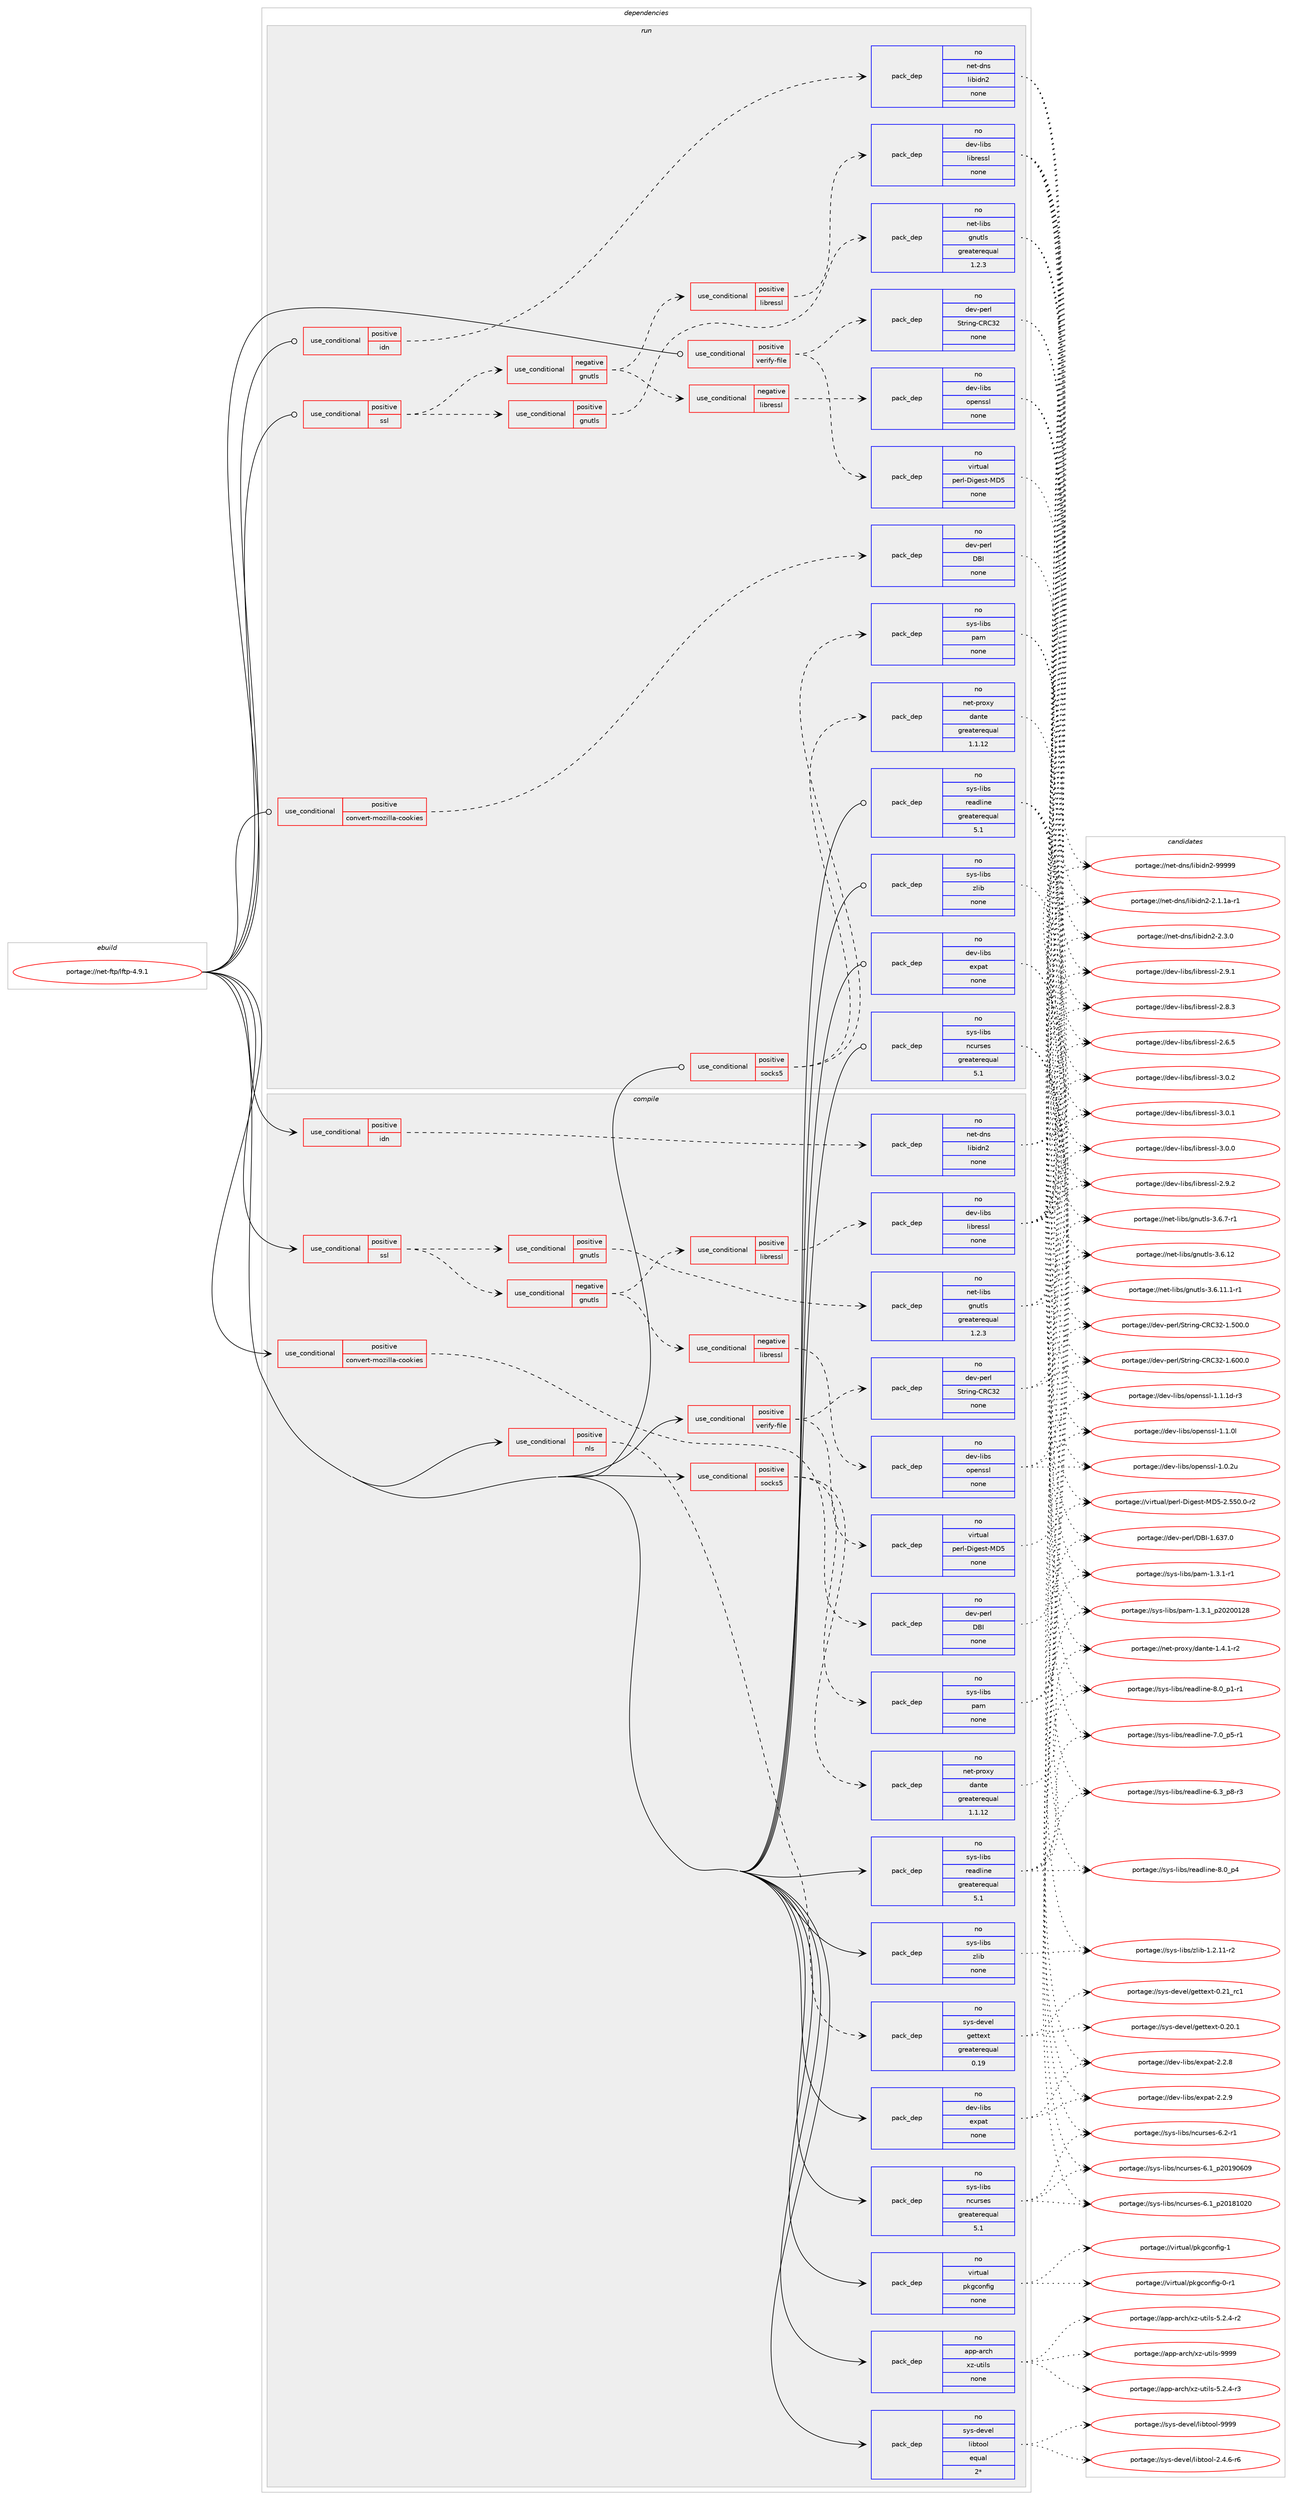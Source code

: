 digraph prolog {

# *************
# Graph options
# *************

newrank=true;
concentrate=true;
compound=true;
graph [rankdir=LR,fontname=Helvetica,fontsize=10,ranksep=1.5];#, ranksep=2.5, nodesep=0.2];
edge  [arrowhead=vee];
node  [fontname=Helvetica,fontsize=10];

# **********
# The ebuild
# **********

subgraph cluster_leftcol {
color=gray;
rank=same;
label=<<i>ebuild</i>>;
id [label="portage://net-ftp/lftp-4.9.1", color=red, width=4, href="../net-ftp/lftp-4.9.1.svg"];
}

# ****************
# The dependencies
# ****************

subgraph cluster_midcol {
color=gray;
label=<<i>dependencies</i>>;
subgraph cluster_compile {
fillcolor="#eeeeee";
style=filled;
label=<<i>compile</i>>;
subgraph cond12446 {
dependency61911 [label=<<TABLE BORDER="0" CELLBORDER="1" CELLSPACING="0" CELLPADDING="4"><TR><TD ROWSPAN="3" CELLPADDING="10">use_conditional</TD></TR><TR><TD>positive</TD></TR><TR><TD>convert-mozilla-cookies</TD></TR></TABLE>>, shape=none, color=red];
subgraph pack48255 {
dependency61912 [label=<<TABLE BORDER="0" CELLBORDER="1" CELLSPACING="0" CELLPADDING="4" WIDTH="220"><TR><TD ROWSPAN="6" CELLPADDING="30">pack_dep</TD></TR><TR><TD WIDTH="110">no</TD></TR><TR><TD>dev-perl</TD></TR><TR><TD>DBI</TD></TR><TR><TD>none</TD></TR><TR><TD></TD></TR></TABLE>>, shape=none, color=blue];
}
dependency61911:e -> dependency61912:w [weight=20,style="dashed",arrowhead="vee"];
}
id:e -> dependency61911:w [weight=20,style="solid",arrowhead="vee"];
subgraph cond12447 {
dependency61913 [label=<<TABLE BORDER="0" CELLBORDER="1" CELLSPACING="0" CELLPADDING="4"><TR><TD ROWSPAN="3" CELLPADDING="10">use_conditional</TD></TR><TR><TD>positive</TD></TR><TR><TD>idn</TD></TR></TABLE>>, shape=none, color=red];
subgraph pack48256 {
dependency61914 [label=<<TABLE BORDER="0" CELLBORDER="1" CELLSPACING="0" CELLPADDING="4" WIDTH="220"><TR><TD ROWSPAN="6" CELLPADDING="30">pack_dep</TD></TR><TR><TD WIDTH="110">no</TD></TR><TR><TD>net-dns</TD></TR><TR><TD>libidn2</TD></TR><TR><TD>none</TD></TR><TR><TD></TD></TR></TABLE>>, shape=none, color=blue];
}
dependency61913:e -> dependency61914:w [weight=20,style="dashed",arrowhead="vee"];
}
id:e -> dependency61913:w [weight=20,style="solid",arrowhead="vee"];
subgraph cond12448 {
dependency61915 [label=<<TABLE BORDER="0" CELLBORDER="1" CELLSPACING="0" CELLPADDING="4"><TR><TD ROWSPAN="3" CELLPADDING="10">use_conditional</TD></TR><TR><TD>positive</TD></TR><TR><TD>nls</TD></TR></TABLE>>, shape=none, color=red];
subgraph pack48257 {
dependency61916 [label=<<TABLE BORDER="0" CELLBORDER="1" CELLSPACING="0" CELLPADDING="4" WIDTH="220"><TR><TD ROWSPAN="6" CELLPADDING="30">pack_dep</TD></TR><TR><TD WIDTH="110">no</TD></TR><TR><TD>sys-devel</TD></TR><TR><TD>gettext</TD></TR><TR><TD>greaterequal</TD></TR><TR><TD>0.19</TD></TR></TABLE>>, shape=none, color=blue];
}
dependency61915:e -> dependency61916:w [weight=20,style="dashed",arrowhead="vee"];
}
id:e -> dependency61915:w [weight=20,style="solid",arrowhead="vee"];
subgraph cond12449 {
dependency61917 [label=<<TABLE BORDER="0" CELLBORDER="1" CELLSPACING="0" CELLPADDING="4"><TR><TD ROWSPAN="3" CELLPADDING="10">use_conditional</TD></TR><TR><TD>positive</TD></TR><TR><TD>socks5</TD></TR></TABLE>>, shape=none, color=red];
subgraph pack48258 {
dependency61918 [label=<<TABLE BORDER="0" CELLBORDER="1" CELLSPACING="0" CELLPADDING="4" WIDTH="220"><TR><TD ROWSPAN="6" CELLPADDING="30">pack_dep</TD></TR><TR><TD WIDTH="110">no</TD></TR><TR><TD>net-proxy</TD></TR><TR><TD>dante</TD></TR><TR><TD>greaterequal</TD></TR><TR><TD>1.1.12</TD></TR></TABLE>>, shape=none, color=blue];
}
dependency61917:e -> dependency61918:w [weight=20,style="dashed",arrowhead="vee"];
subgraph pack48259 {
dependency61919 [label=<<TABLE BORDER="0" CELLBORDER="1" CELLSPACING="0" CELLPADDING="4" WIDTH="220"><TR><TD ROWSPAN="6" CELLPADDING="30">pack_dep</TD></TR><TR><TD WIDTH="110">no</TD></TR><TR><TD>sys-libs</TD></TR><TR><TD>pam</TD></TR><TR><TD>none</TD></TR><TR><TD></TD></TR></TABLE>>, shape=none, color=blue];
}
dependency61917:e -> dependency61919:w [weight=20,style="dashed",arrowhead="vee"];
}
id:e -> dependency61917:w [weight=20,style="solid",arrowhead="vee"];
subgraph cond12450 {
dependency61920 [label=<<TABLE BORDER="0" CELLBORDER="1" CELLSPACING="0" CELLPADDING="4"><TR><TD ROWSPAN="3" CELLPADDING="10">use_conditional</TD></TR><TR><TD>positive</TD></TR><TR><TD>ssl</TD></TR></TABLE>>, shape=none, color=red];
subgraph cond12451 {
dependency61921 [label=<<TABLE BORDER="0" CELLBORDER="1" CELLSPACING="0" CELLPADDING="4"><TR><TD ROWSPAN="3" CELLPADDING="10">use_conditional</TD></TR><TR><TD>positive</TD></TR><TR><TD>gnutls</TD></TR></TABLE>>, shape=none, color=red];
subgraph pack48260 {
dependency61922 [label=<<TABLE BORDER="0" CELLBORDER="1" CELLSPACING="0" CELLPADDING="4" WIDTH="220"><TR><TD ROWSPAN="6" CELLPADDING="30">pack_dep</TD></TR><TR><TD WIDTH="110">no</TD></TR><TR><TD>net-libs</TD></TR><TR><TD>gnutls</TD></TR><TR><TD>greaterequal</TD></TR><TR><TD>1.2.3</TD></TR></TABLE>>, shape=none, color=blue];
}
dependency61921:e -> dependency61922:w [weight=20,style="dashed",arrowhead="vee"];
}
dependency61920:e -> dependency61921:w [weight=20,style="dashed",arrowhead="vee"];
subgraph cond12452 {
dependency61923 [label=<<TABLE BORDER="0" CELLBORDER="1" CELLSPACING="0" CELLPADDING="4"><TR><TD ROWSPAN="3" CELLPADDING="10">use_conditional</TD></TR><TR><TD>negative</TD></TR><TR><TD>gnutls</TD></TR></TABLE>>, shape=none, color=red];
subgraph cond12453 {
dependency61924 [label=<<TABLE BORDER="0" CELLBORDER="1" CELLSPACING="0" CELLPADDING="4"><TR><TD ROWSPAN="3" CELLPADDING="10">use_conditional</TD></TR><TR><TD>negative</TD></TR><TR><TD>libressl</TD></TR></TABLE>>, shape=none, color=red];
subgraph pack48261 {
dependency61925 [label=<<TABLE BORDER="0" CELLBORDER="1" CELLSPACING="0" CELLPADDING="4" WIDTH="220"><TR><TD ROWSPAN="6" CELLPADDING="30">pack_dep</TD></TR><TR><TD WIDTH="110">no</TD></TR><TR><TD>dev-libs</TD></TR><TR><TD>openssl</TD></TR><TR><TD>none</TD></TR><TR><TD></TD></TR></TABLE>>, shape=none, color=blue];
}
dependency61924:e -> dependency61925:w [weight=20,style="dashed",arrowhead="vee"];
}
dependency61923:e -> dependency61924:w [weight=20,style="dashed",arrowhead="vee"];
subgraph cond12454 {
dependency61926 [label=<<TABLE BORDER="0" CELLBORDER="1" CELLSPACING="0" CELLPADDING="4"><TR><TD ROWSPAN="3" CELLPADDING="10">use_conditional</TD></TR><TR><TD>positive</TD></TR><TR><TD>libressl</TD></TR></TABLE>>, shape=none, color=red];
subgraph pack48262 {
dependency61927 [label=<<TABLE BORDER="0" CELLBORDER="1" CELLSPACING="0" CELLPADDING="4" WIDTH="220"><TR><TD ROWSPAN="6" CELLPADDING="30">pack_dep</TD></TR><TR><TD WIDTH="110">no</TD></TR><TR><TD>dev-libs</TD></TR><TR><TD>libressl</TD></TR><TR><TD>none</TD></TR><TR><TD></TD></TR></TABLE>>, shape=none, color=blue];
}
dependency61926:e -> dependency61927:w [weight=20,style="dashed",arrowhead="vee"];
}
dependency61923:e -> dependency61926:w [weight=20,style="dashed",arrowhead="vee"];
}
dependency61920:e -> dependency61923:w [weight=20,style="dashed",arrowhead="vee"];
}
id:e -> dependency61920:w [weight=20,style="solid",arrowhead="vee"];
subgraph cond12455 {
dependency61928 [label=<<TABLE BORDER="0" CELLBORDER="1" CELLSPACING="0" CELLPADDING="4"><TR><TD ROWSPAN="3" CELLPADDING="10">use_conditional</TD></TR><TR><TD>positive</TD></TR><TR><TD>verify-file</TD></TR></TABLE>>, shape=none, color=red];
subgraph pack48263 {
dependency61929 [label=<<TABLE BORDER="0" CELLBORDER="1" CELLSPACING="0" CELLPADDING="4" WIDTH="220"><TR><TD ROWSPAN="6" CELLPADDING="30">pack_dep</TD></TR><TR><TD WIDTH="110">no</TD></TR><TR><TD>dev-perl</TD></TR><TR><TD>String-CRC32</TD></TR><TR><TD>none</TD></TR><TR><TD></TD></TR></TABLE>>, shape=none, color=blue];
}
dependency61928:e -> dependency61929:w [weight=20,style="dashed",arrowhead="vee"];
subgraph pack48264 {
dependency61930 [label=<<TABLE BORDER="0" CELLBORDER="1" CELLSPACING="0" CELLPADDING="4" WIDTH="220"><TR><TD ROWSPAN="6" CELLPADDING="30">pack_dep</TD></TR><TR><TD WIDTH="110">no</TD></TR><TR><TD>virtual</TD></TR><TR><TD>perl-Digest-MD5</TD></TR><TR><TD>none</TD></TR><TR><TD></TD></TR></TABLE>>, shape=none, color=blue];
}
dependency61928:e -> dependency61930:w [weight=20,style="dashed",arrowhead="vee"];
}
id:e -> dependency61928:w [weight=20,style="solid",arrowhead="vee"];
subgraph pack48265 {
dependency61931 [label=<<TABLE BORDER="0" CELLBORDER="1" CELLSPACING="0" CELLPADDING="4" WIDTH="220"><TR><TD ROWSPAN="6" CELLPADDING="30">pack_dep</TD></TR><TR><TD WIDTH="110">no</TD></TR><TR><TD>app-arch</TD></TR><TR><TD>xz-utils</TD></TR><TR><TD>none</TD></TR><TR><TD></TD></TR></TABLE>>, shape=none, color=blue];
}
id:e -> dependency61931:w [weight=20,style="solid",arrowhead="vee"];
subgraph pack48266 {
dependency61932 [label=<<TABLE BORDER="0" CELLBORDER="1" CELLSPACING="0" CELLPADDING="4" WIDTH="220"><TR><TD ROWSPAN="6" CELLPADDING="30">pack_dep</TD></TR><TR><TD WIDTH="110">no</TD></TR><TR><TD>dev-libs</TD></TR><TR><TD>expat</TD></TR><TR><TD>none</TD></TR><TR><TD></TD></TR></TABLE>>, shape=none, color=blue];
}
id:e -> dependency61932:w [weight=20,style="solid",arrowhead="vee"];
subgraph pack48267 {
dependency61933 [label=<<TABLE BORDER="0" CELLBORDER="1" CELLSPACING="0" CELLPADDING="4" WIDTH="220"><TR><TD ROWSPAN="6" CELLPADDING="30">pack_dep</TD></TR><TR><TD WIDTH="110">no</TD></TR><TR><TD>sys-devel</TD></TR><TR><TD>libtool</TD></TR><TR><TD>equal</TD></TR><TR><TD>2*</TD></TR></TABLE>>, shape=none, color=blue];
}
id:e -> dependency61933:w [weight=20,style="solid",arrowhead="vee"];
subgraph pack48268 {
dependency61934 [label=<<TABLE BORDER="0" CELLBORDER="1" CELLSPACING="0" CELLPADDING="4" WIDTH="220"><TR><TD ROWSPAN="6" CELLPADDING="30">pack_dep</TD></TR><TR><TD WIDTH="110">no</TD></TR><TR><TD>sys-libs</TD></TR><TR><TD>ncurses</TD></TR><TR><TD>greaterequal</TD></TR><TR><TD>5.1</TD></TR></TABLE>>, shape=none, color=blue];
}
id:e -> dependency61934:w [weight=20,style="solid",arrowhead="vee"];
subgraph pack48269 {
dependency61935 [label=<<TABLE BORDER="0" CELLBORDER="1" CELLSPACING="0" CELLPADDING="4" WIDTH="220"><TR><TD ROWSPAN="6" CELLPADDING="30">pack_dep</TD></TR><TR><TD WIDTH="110">no</TD></TR><TR><TD>sys-libs</TD></TR><TR><TD>readline</TD></TR><TR><TD>greaterequal</TD></TR><TR><TD>5.1</TD></TR></TABLE>>, shape=none, color=blue];
}
id:e -> dependency61935:w [weight=20,style="solid",arrowhead="vee"];
subgraph pack48270 {
dependency61936 [label=<<TABLE BORDER="0" CELLBORDER="1" CELLSPACING="0" CELLPADDING="4" WIDTH="220"><TR><TD ROWSPAN="6" CELLPADDING="30">pack_dep</TD></TR><TR><TD WIDTH="110">no</TD></TR><TR><TD>sys-libs</TD></TR><TR><TD>zlib</TD></TR><TR><TD>none</TD></TR><TR><TD></TD></TR></TABLE>>, shape=none, color=blue];
}
id:e -> dependency61936:w [weight=20,style="solid",arrowhead="vee"];
subgraph pack48271 {
dependency61937 [label=<<TABLE BORDER="0" CELLBORDER="1" CELLSPACING="0" CELLPADDING="4" WIDTH="220"><TR><TD ROWSPAN="6" CELLPADDING="30">pack_dep</TD></TR><TR><TD WIDTH="110">no</TD></TR><TR><TD>virtual</TD></TR><TR><TD>pkgconfig</TD></TR><TR><TD>none</TD></TR><TR><TD></TD></TR></TABLE>>, shape=none, color=blue];
}
id:e -> dependency61937:w [weight=20,style="solid",arrowhead="vee"];
}
subgraph cluster_compileandrun {
fillcolor="#eeeeee";
style=filled;
label=<<i>compile and run</i>>;
}
subgraph cluster_run {
fillcolor="#eeeeee";
style=filled;
label=<<i>run</i>>;
subgraph cond12456 {
dependency61938 [label=<<TABLE BORDER="0" CELLBORDER="1" CELLSPACING="0" CELLPADDING="4"><TR><TD ROWSPAN="3" CELLPADDING="10">use_conditional</TD></TR><TR><TD>positive</TD></TR><TR><TD>convert-mozilla-cookies</TD></TR></TABLE>>, shape=none, color=red];
subgraph pack48272 {
dependency61939 [label=<<TABLE BORDER="0" CELLBORDER="1" CELLSPACING="0" CELLPADDING="4" WIDTH="220"><TR><TD ROWSPAN="6" CELLPADDING="30">pack_dep</TD></TR><TR><TD WIDTH="110">no</TD></TR><TR><TD>dev-perl</TD></TR><TR><TD>DBI</TD></TR><TR><TD>none</TD></TR><TR><TD></TD></TR></TABLE>>, shape=none, color=blue];
}
dependency61938:e -> dependency61939:w [weight=20,style="dashed",arrowhead="vee"];
}
id:e -> dependency61938:w [weight=20,style="solid",arrowhead="odot"];
subgraph cond12457 {
dependency61940 [label=<<TABLE BORDER="0" CELLBORDER="1" CELLSPACING="0" CELLPADDING="4"><TR><TD ROWSPAN="3" CELLPADDING="10">use_conditional</TD></TR><TR><TD>positive</TD></TR><TR><TD>idn</TD></TR></TABLE>>, shape=none, color=red];
subgraph pack48273 {
dependency61941 [label=<<TABLE BORDER="0" CELLBORDER="1" CELLSPACING="0" CELLPADDING="4" WIDTH="220"><TR><TD ROWSPAN="6" CELLPADDING="30">pack_dep</TD></TR><TR><TD WIDTH="110">no</TD></TR><TR><TD>net-dns</TD></TR><TR><TD>libidn2</TD></TR><TR><TD>none</TD></TR><TR><TD></TD></TR></TABLE>>, shape=none, color=blue];
}
dependency61940:e -> dependency61941:w [weight=20,style="dashed",arrowhead="vee"];
}
id:e -> dependency61940:w [weight=20,style="solid",arrowhead="odot"];
subgraph cond12458 {
dependency61942 [label=<<TABLE BORDER="0" CELLBORDER="1" CELLSPACING="0" CELLPADDING="4"><TR><TD ROWSPAN="3" CELLPADDING="10">use_conditional</TD></TR><TR><TD>positive</TD></TR><TR><TD>socks5</TD></TR></TABLE>>, shape=none, color=red];
subgraph pack48274 {
dependency61943 [label=<<TABLE BORDER="0" CELLBORDER="1" CELLSPACING="0" CELLPADDING="4" WIDTH="220"><TR><TD ROWSPAN="6" CELLPADDING="30">pack_dep</TD></TR><TR><TD WIDTH="110">no</TD></TR><TR><TD>net-proxy</TD></TR><TR><TD>dante</TD></TR><TR><TD>greaterequal</TD></TR><TR><TD>1.1.12</TD></TR></TABLE>>, shape=none, color=blue];
}
dependency61942:e -> dependency61943:w [weight=20,style="dashed",arrowhead="vee"];
subgraph pack48275 {
dependency61944 [label=<<TABLE BORDER="0" CELLBORDER="1" CELLSPACING="0" CELLPADDING="4" WIDTH="220"><TR><TD ROWSPAN="6" CELLPADDING="30">pack_dep</TD></TR><TR><TD WIDTH="110">no</TD></TR><TR><TD>sys-libs</TD></TR><TR><TD>pam</TD></TR><TR><TD>none</TD></TR><TR><TD></TD></TR></TABLE>>, shape=none, color=blue];
}
dependency61942:e -> dependency61944:w [weight=20,style="dashed",arrowhead="vee"];
}
id:e -> dependency61942:w [weight=20,style="solid",arrowhead="odot"];
subgraph cond12459 {
dependency61945 [label=<<TABLE BORDER="0" CELLBORDER="1" CELLSPACING="0" CELLPADDING="4"><TR><TD ROWSPAN="3" CELLPADDING="10">use_conditional</TD></TR><TR><TD>positive</TD></TR><TR><TD>ssl</TD></TR></TABLE>>, shape=none, color=red];
subgraph cond12460 {
dependency61946 [label=<<TABLE BORDER="0" CELLBORDER="1" CELLSPACING="0" CELLPADDING="4"><TR><TD ROWSPAN="3" CELLPADDING="10">use_conditional</TD></TR><TR><TD>positive</TD></TR><TR><TD>gnutls</TD></TR></TABLE>>, shape=none, color=red];
subgraph pack48276 {
dependency61947 [label=<<TABLE BORDER="0" CELLBORDER="1" CELLSPACING="0" CELLPADDING="4" WIDTH="220"><TR><TD ROWSPAN="6" CELLPADDING="30">pack_dep</TD></TR><TR><TD WIDTH="110">no</TD></TR><TR><TD>net-libs</TD></TR><TR><TD>gnutls</TD></TR><TR><TD>greaterequal</TD></TR><TR><TD>1.2.3</TD></TR></TABLE>>, shape=none, color=blue];
}
dependency61946:e -> dependency61947:w [weight=20,style="dashed",arrowhead="vee"];
}
dependency61945:e -> dependency61946:w [weight=20,style="dashed",arrowhead="vee"];
subgraph cond12461 {
dependency61948 [label=<<TABLE BORDER="0" CELLBORDER="1" CELLSPACING="0" CELLPADDING="4"><TR><TD ROWSPAN="3" CELLPADDING="10">use_conditional</TD></TR><TR><TD>negative</TD></TR><TR><TD>gnutls</TD></TR></TABLE>>, shape=none, color=red];
subgraph cond12462 {
dependency61949 [label=<<TABLE BORDER="0" CELLBORDER="1" CELLSPACING="0" CELLPADDING="4"><TR><TD ROWSPAN="3" CELLPADDING="10">use_conditional</TD></TR><TR><TD>negative</TD></TR><TR><TD>libressl</TD></TR></TABLE>>, shape=none, color=red];
subgraph pack48277 {
dependency61950 [label=<<TABLE BORDER="0" CELLBORDER="1" CELLSPACING="0" CELLPADDING="4" WIDTH="220"><TR><TD ROWSPAN="6" CELLPADDING="30">pack_dep</TD></TR><TR><TD WIDTH="110">no</TD></TR><TR><TD>dev-libs</TD></TR><TR><TD>openssl</TD></TR><TR><TD>none</TD></TR><TR><TD></TD></TR></TABLE>>, shape=none, color=blue];
}
dependency61949:e -> dependency61950:w [weight=20,style="dashed",arrowhead="vee"];
}
dependency61948:e -> dependency61949:w [weight=20,style="dashed",arrowhead="vee"];
subgraph cond12463 {
dependency61951 [label=<<TABLE BORDER="0" CELLBORDER="1" CELLSPACING="0" CELLPADDING="4"><TR><TD ROWSPAN="3" CELLPADDING="10">use_conditional</TD></TR><TR><TD>positive</TD></TR><TR><TD>libressl</TD></TR></TABLE>>, shape=none, color=red];
subgraph pack48278 {
dependency61952 [label=<<TABLE BORDER="0" CELLBORDER="1" CELLSPACING="0" CELLPADDING="4" WIDTH="220"><TR><TD ROWSPAN="6" CELLPADDING="30">pack_dep</TD></TR><TR><TD WIDTH="110">no</TD></TR><TR><TD>dev-libs</TD></TR><TR><TD>libressl</TD></TR><TR><TD>none</TD></TR><TR><TD></TD></TR></TABLE>>, shape=none, color=blue];
}
dependency61951:e -> dependency61952:w [weight=20,style="dashed",arrowhead="vee"];
}
dependency61948:e -> dependency61951:w [weight=20,style="dashed",arrowhead="vee"];
}
dependency61945:e -> dependency61948:w [weight=20,style="dashed",arrowhead="vee"];
}
id:e -> dependency61945:w [weight=20,style="solid",arrowhead="odot"];
subgraph cond12464 {
dependency61953 [label=<<TABLE BORDER="0" CELLBORDER="1" CELLSPACING="0" CELLPADDING="4"><TR><TD ROWSPAN="3" CELLPADDING="10">use_conditional</TD></TR><TR><TD>positive</TD></TR><TR><TD>verify-file</TD></TR></TABLE>>, shape=none, color=red];
subgraph pack48279 {
dependency61954 [label=<<TABLE BORDER="0" CELLBORDER="1" CELLSPACING="0" CELLPADDING="4" WIDTH="220"><TR><TD ROWSPAN="6" CELLPADDING="30">pack_dep</TD></TR><TR><TD WIDTH="110">no</TD></TR><TR><TD>dev-perl</TD></TR><TR><TD>String-CRC32</TD></TR><TR><TD>none</TD></TR><TR><TD></TD></TR></TABLE>>, shape=none, color=blue];
}
dependency61953:e -> dependency61954:w [weight=20,style="dashed",arrowhead="vee"];
subgraph pack48280 {
dependency61955 [label=<<TABLE BORDER="0" CELLBORDER="1" CELLSPACING="0" CELLPADDING="4" WIDTH="220"><TR><TD ROWSPAN="6" CELLPADDING="30">pack_dep</TD></TR><TR><TD WIDTH="110">no</TD></TR><TR><TD>virtual</TD></TR><TR><TD>perl-Digest-MD5</TD></TR><TR><TD>none</TD></TR><TR><TD></TD></TR></TABLE>>, shape=none, color=blue];
}
dependency61953:e -> dependency61955:w [weight=20,style="dashed",arrowhead="vee"];
}
id:e -> dependency61953:w [weight=20,style="solid",arrowhead="odot"];
subgraph pack48281 {
dependency61956 [label=<<TABLE BORDER="0" CELLBORDER="1" CELLSPACING="0" CELLPADDING="4" WIDTH="220"><TR><TD ROWSPAN="6" CELLPADDING="30">pack_dep</TD></TR><TR><TD WIDTH="110">no</TD></TR><TR><TD>dev-libs</TD></TR><TR><TD>expat</TD></TR><TR><TD>none</TD></TR><TR><TD></TD></TR></TABLE>>, shape=none, color=blue];
}
id:e -> dependency61956:w [weight=20,style="solid",arrowhead="odot"];
subgraph pack48282 {
dependency61957 [label=<<TABLE BORDER="0" CELLBORDER="1" CELLSPACING="0" CELLPADDING="4" WIDTH="220"><TR><TD ROWSPAN="6" CELLPADDING="30">pack_dep</TD></TR><TR><TD WIDTH="110">no</TD></TR><TR><TD>sys-libs</TD></TR><TR><TD>ncurses</TD></TR><TR><TD>greaterequal</TD></TR><TR><TD>5.1</TD></TR></TABLE>>, shape=none, color=blue];
}
id:e -> dependency61957:w [weight=20,style="solid",arrowhead="odot"];
subgraph pack48283 {
dependency61958 [label=<<TABLE BORDER="0" CELLBORDER="1" CELLSPACING="0" CELLPADDING="4" WIDTH="220"><TR><TD ROWSPAN="6" CELLPADDING="30">pack_dep</TD></TR><TR><TD WIDTH="110">no</TD></TR><TR><TD>sys-libs</TD></TR><TR><TD>readline</TD></TR><TR><TD>greaterequal</TD></TR><TR><TD>5.1</TD></TR></TABLE>>, shape=none, color=blue];
}
id:e -> dependency61958:w [weight=20,style="solid",arrowhead="odot"];
subgraph pack48284 {
dependency61959 [label=<<TABLE BORDER="0" CELLBORDER="1" CELLSPACING="0" CELLPADDING="4" WIDTH="220"><TR><TD ROWSPAN="6" CELLPADDING="30">pack_dep</TD></TR><TR><TD WIDTH="110">no</TD></TR><TR><TD>sys-libs</TD></TR><TR><TD>zlib</TD></TR><TR><TD>none</TD></TR><TR><TD></TD></TR></TABLE>>, shape=none, color=blue];
}
id:e -> dependency61959:w [weight=20,style="solid",arrowhead="odot"];
}
}

# **************
# The candidates
# **************

subgraph cluster_choices {
rank=same;
color=gray;
label=<<i>candidates</i>>;

subgraph choice48255 {
color=black;
nodesep=1;
choice10010111845112101114108476866734549465451554648 [label="portage://dev-perl/DBI-1.637.0", color=red, width=4,href="../dev-perl/DBI-1.637.0.svg"];
dependency61912:e -> choice10010111845112101114108476866734549465451554648:w [style=dotted,weight="100"];
}
subgraph choice48256 {
color=black;
nodesep=1;
choice11010111645100110115471081059810510011050455757575757 [label="portage://net-dns/libidn2-99999", color=red, width=4,href="../net-dns/libidn2-99999.svg"];
choice11010111645100110115471081059810510011050455046514648 [label="portage://net-dns/libidn2-2.3.0", color=red, width=4,href="../net-dns/libidn2-2.3.0.svg"];
choice11010111645100110115471081059810510011050455046494649974511449 [label="portage://net-dns/libidn2-2.1.1a-r1", color=red, width=4,href="../net-dns/libidn2-2.1.1a-r1.svg"];
dependency61914:e -> choice11010111645100110115471081059810510011050455757575757:w [style=dotted,weight="100"];
dependency61914:e -> choice11010111645100110115471081059810510011050455046514648:w [style=dotted,weight="100"];
dependency61914:e -> choice11010111645100110115471081059810510011050455046494649974511449:w [style=dotted,weight="100"];
}
subgraph choice48257 {
color=black;
nodesep=1;
choice11512111545100101118101108471031011161161011201164548465049951149949 [label="portage://sys-devel/gettext-0.21_rc1", color=red, width=4,href="../sys-devel/gettext-0.21_rc1.svg"];
choice115121115451001011181011084710310111611610112011645484650484649 [label="portage://sys-devel/gettext-0.20.1", color=red, width=4,href="../sys-devel/gettext-0.20.1.svg"];
dependency61916:e -> choice11512111545100101118101108471031011161161011201164548465049951149949:w [style=dotted,weight="100"];
dependency61916:e -> choice115121115451001011181011084710310111611610112011645484650484649:w [style=dotted,weight="100"];
}
subgraph choice48258 {
color=black;
nodesep=1;
choice1101011164511211411112012147100971101161014549465246494511450 [label="portage://net-proxy/dante-1.4.1-r2", color=red, width=4,href="../net-proxy/dante-1.4.1-r2.svg"];
dependency61918:e -> choice1101011164511211411112012147100971101161014549465246494511450:w [style=dotted,weight="100"];
}
subgraph choice48259 {
color=black;
nodesep=1;
choice11512111545108105981154711297109454946514649951125048504848495056 [label="portage://sys-libs/pam-1.3.1_p20200128", color=red, width=4,href="../sys-libs/pam-1.3.1_p20200128.svg"];
choice115121115451081059811547112971094549465146494511449 [label="portage://sys-libs/pam-1.3.1-r1", color=red, width=4,href="../sys-libs/pam-1.3.1-r1.svg"];
dependency61919:e -> choice11512111545108105981154711297109454946514649951125048504848495056:w [style=dotted,weight="100"];
dependency61919:e -> choice115121115451081059811547112971094549465146494511449:w [style=dotted,weight="100"];
}
subgraph choice48260 {
color=black;
nodesep=1;
choice1101011164510810598115471031101171161081154551465446554511449 [label="portage://net-libs/gnutls-3.6.7-r1", color=red, width=4,href="../net-libs/gnutls-3.6.7-r1.svg"];
choice11010111645108105981154710311011711610811545514654464950 [label="portage://net-libs/gnutls-3.6.12", color=red, width=4,href="../net-libs/gnutls-3.6.12.svg"];
choice1101011164510810598115471031101171161081154551465446494946494511449 [label="portage://net-libs/gnutls-3.6.11.1-r1", color=red, width=4,href="../net-libs/gnutls-3.6.11.1-r1.svg"];
dependency61922:e -> choice1101011164510810598115471031101171161081154551465446554511449:w [style=dotted,weight="100"];
dependency61922:e -> choice11010111645108105981154710311011711610811545514654464950:w [style=dotted,weight="100"];
dependency61922:e -> choice1101011164510810598115471031101171161081154551465446494946494511449:w [style=dotted,weight="100"];
}
subgraph choice48261 {
color=black;
nodesep=1;
choice1001011184510810598115471111121011101151151084549464946491004511451 [label="portage://dev-libs/openssl-1.1.1d-r3", color=red, width=4,href="../dev-libs/openssl-1.1.1d-r3.svg"];
choice100101118451081059811547111112101110115115108454946494648108 [label="portage://dev-libs/openssl-1.1.0l", color=red, width=4,href="../dev-libs/openssl-1.1.0l.svg"];
choice100101118451081059811547111112101110115115108454946484650117 [label="portage://dev-libs/openssl-1.0.2u", color=red, width=4,href="../dev-libs/openssl-1.0.2u.svg"];
dependency61925:e -> choice1001011184510810598115471111121011101151151084549464946491004511451:w [style=dotted,weight="100"];
dependency61925:e -> choice100101118451081059811547111112101110115115108454946494648108:w [style=dotted,weight="100"];
dependency61925:e -> choice100101118451081059811547111112101110115115108454946484650117:w [style=dotted,weight="100"];
}
subgraph choice48262 {
color=black;
nodesep=1;
choice10010111845108105981154710810598114101115115108455146484650 [label="portage://dev-libs/libressl-3.0.2", color=red, width=4,href="../dev-libs/libressl-3.0.2.svg"];
choice10010111845108105981154710810598114101115115108455146484649 [label="portage://dev-libs/libressl-3.0.1", color=red, width=4,href="../dev-libs/libressl-3.0.1.svg"];
choice10010111845108105981154710810598114101115115108455146484648 [label="portage://dev-libs/libressl-3.0.0", color=red, width=4,href="../dev-libs/libressl-3.0.0.svg"];
choice10010111845108105981154710810598114101115115108455046574650 [label="portage://dev-libs/libressl-2.9.2", color=red, width=4,href="../dev-libs/libressl-2.9.2.svg"];
choice10010111845108105981154710810598114101115115108455046574649 [label="portage://dev-libs/libressl-2.9.1", color=red, width=4,href="../dev-libs/libressl-2.9.1.svg"];
choice10010111845108105981154710810598114101115115108455046564651 [label="portage://dev-libs/libressl-2.8.3", color=red, width=4,href="../dev-libs/libressl-2.8.3.svg"];
choice10010111845108105981154710810598114101115115108455046544653 [label="portage://dev-libs/libressl-2.6.5", color=red, width=4,href="../dev-libs/libressl-2.6.5.svg"];
dependency61927:e -> choice10010111845108105981154710810598114101115115108455146484650:w [style=dotted,weight="100"];
dependency61927:e -> choice10010111845108105981154710810598114101115115108455146484649:w [style=dotted,weight="100"];
dependency61927:e -> choice10010111845108105981154710810598114101115115108455146484648:w [style=dotted,weight="100"];
dependency61927:e -> choice10010111845108105981154710810598114101115115108455046574650:w [style=dotted,weight="100"];
dependency61927:e -> choice10010111845108105981154710810598114101115115108455046574649:w [style=dotted,weight="100"];
dependency61927:e -> choice10010111845108105981154710810598114101115115108455046564651:w [style=dotted,weight="100"];
dependency61927:e -> choice10010111845108105981154710810598114101115115108455046544653:w [style=dotted,weight="100"];
}
subgraph choice48263 {
color=black;
nodesep=1;
choice1001011184511210111410847831161141051101034567826751504549465448484648 [label="portage://dev-perl/String-CRC32-1.600.0", color=red, width=4,href="../dev-perl/String-CRC32-1.600.0.svg"];
choice1001011184511210111410847831161141051101034567826751504549465348484648 [label="portage://dev-perl/String-CRC32-1.500.0", color=red, width=4,href="../dev-perl/String-CRC32-1.500.0.svg"];
dependency61929:e -> choice1001011184511210111410847831161141051101034567826751504549465448484648:w [style=dotted,weight="100"];
dependency61929:e -> choice1001011184511210111410847831161141051101034567826751504549465348484648:w [style=dotted,weight="100"];
}
subgraph choice48264 {
color=black;
nodesep=1;
choice118105114116117971084711210111410845681051031011151164577685345504653534846484511450 [label="portage://virtual/perl-Digest-MD5-2.550.0-r2", color=red, width=4,href="../virtual/perl-Digest-MD5-2.550.0-r2.svg"];
dependency61930:e -> choice118105114116117971084711210111410845681051031011151164577685345504653534846484511450:w [style=dotted,weight="100"];
}
subgraph choice48265 {
color=black;
nodesep=1;
choice9711211245971149910447120122451171161051081154557575757 [label="portage://app-arch/xz-utils-9999", color=red, width=4,href="../app-arch/xz-utils-9999.svg"];
choice9711211245971149910447120122451171161051081154553465046524511451 [label="portage://app-arch/xz-utils-5.2.4-r3", color=red, width=4,href="../app-arch/xz-utils-5.2.4-r3.svg"];
choice9711211245971149910447120122451171161051081154553465046524511450 [label="portage://app-arch/xz-utils-5.2.4-r2", color=red, width=4,href="../app-arch/xz-utils-5.2.4-r2.svg"];
dependency61931:e -> choice9711211245971149910447120122451171161051081154557575757:w [style=dotted,weight="100"];
dependency61931:e -> choice9711211245971149910447120122451171161051081154553465046524511451:w [style=dotted,weight="100"];
dependency61931:e -> choice9711211245971149910447120122451171161051081154553465046524511450:w [style=dotted,weight="100"];
}
subgraph choice48266 {
color=black;
nodesep=1;
choice10010111845108105981154710112011297116455046504657 [label="portage://dev-libs/expat-2.2.9", color=red, width=4,href="../dev-libs/expat-2.2.9.svg"];
choice10010111845108105981154710112011297116455046504656 [label="portage://dev-libs/expat-2.2.8", color=red, width=4,href="../dev-libs/expat-2.2.8.svg"];
dependency61932:e -> choice10010111845108105981154710112011297116455046504657:w [style=dotted,weight="100"];
dependency61932:e -> choice10010111845108105981154710112011297116455046504656:w [style=dotted,weight="100"];
}
subgraph choice48267 {
color=black;
nodesep=1;
choice1151211154510010111810110847108105981161111111084557575757 [label="portage://sys-devel/libtool-9999", color=red, width=4,href="../sys-devel/libtool-9999.svg"];
choice1151211154510010111810110847108105981161111111084550465246544511454 [label="portage://sys-devel/libtool-2.4.6-r6", color=red, width=4,href="../sys-devel/libtool-2.4.6-r6.svg"];
dependency61933:e -> choice1151211154510010111810110847108105981161111111084557575757:w [style=dotted,weight="100"];
dependency61933:e -> choice1151211154510010111810110847108105981161111111084550465246544511454:w [style=dotted,weight="100"];
}
subgraph choice48268 {
color=black;
nodesep=1;
choice11512111545108105981154711099117114115101115455446504511449 [label="portage://sys-libs/ncurses-6.2-r1", color=red, width=4,href="../sys-libs/ncurses-6.2-r1.svg"];
choice1151211154510810598115471109911711411510111545544649951125048495748544857 [label="portage://sys-libs/ncurses-6.1_p20190609", color=red, width=4,href="../sys-libs/ncurses-6.1_p20190609.svg"];
choice1151211154510810598115471109911711411510111545544649951125048495649485048 [label="portage://sys-libs/ncurses-6.1_p20181020", color=red, width=4,href="../sys-libs/ncurses-6.1_p20181020.svg"];
dependency61934:e -> choice11512111545108105981154711099117114115101115455446504511449:w [style=dotted,weight="100"];
dependency61934:e -> choice1151211154510810598115471109911711411510111545544649951125048495748544857:w [style=dotted,weight="100"];
dependency61934:e -> choice1151211154510810598115471109911711411510111545544649951125048495649485048:w [style=dotted,weight="100"];
}
subgraph choice48269 {
color=black;
nodesep=1;
choice11512111545108105981154711410197100108105110101455646489511252 [label="portage://sys-libs/readline-8.0_p4", color=red, width=4,href="../sys-libs/readline-8.0_p4.svg"];
choice115121115451081059811547114101971001081051101014556464895112494511449 [label="portage://sys-libs/readline-8.0_p1-r1", color=red, width=4,href="../sys-libs/readline-8.0_p1-r1.svg"];
choice115121115451081059811547114101971001081051101014555464895112534511449 [label="portage://sys-libs/readline-7.0_p5-r1", color=red, width=4,href="../sys-libs/readline-7.0_p5-r1.svg"];
choice115121115451081059811547114101971001081051101014554465195112564511451 [label="portage://sys-libs/readline-6.3_p8-r3", color=red, width=4,href="../sys-libs/readline-6.3_p8-r3.svg"];
dependency61935:e -> choice11512111545108105981154711410197100108105110101455646489511252:w [style=dotted,weight="100"];
dependency61935:e -> choice115121115451081059811547114101971001081051101014556464895112494511449:w [style=dotted,weight="100"];
dependency61935:e -> choice115121115451081059811547114101971001081051101014555464895112534511449:w [style=dotted,weight="100"];
dependency61935:e -> choice115121115451081059811547114101971001081051101014554465195112564511451:w [style=dotted,weight="100"];
}
subgraph choice48270 {
color=black;
nodesep=1;
choice11512111545108105981154712210810598454946504649494511450 [label="portage://sys-libs/zlib-1.2.11-r2", color=red, width=4,href="../sys-libs/zlib-1.2.11-r2.svg"];
dependency61936:e -> choice11512111545108105981154712210810598454946504649494511450:w [style=dotted,weight="100"];
}
subgraph choice48271 {
color=black;
nodesep=1;
choice1181051141161179710847112107103991111101021051034549 [label="portage://virtual/pkgconfig-1", color=red, width=4,href="../virtual/pkgconfig-1.svg"];
choice11810511411611797108471121071039911111010210510345484511449 [label="portage://virtual/pkgconfig-0-r1", color=red, width=4,href="../virtual/pkgconfig-0-r1.svg"];
dependency61937:e -> choice1181051141161179710847112107103991111101021051034549:w [style=dotted,weight="100"];
dependency61937:e -> choice11810511411611797108471121071039911111010210510345484511449:w [style=dotted,weight="100"];
}
subgraph choice48272 {
color=black;
nodesep=1;
choice10010111845112101114108476866734549465451554648 [label="portage://dev-perl/DBI-1.637.0", color=red, width=4,href="../dev-perl/DBI-1.637.0.svg"];
dependency61939:e -> choice10010111845112101114108476866734549465451554648:w [style=dotted,weight="100"];
}
subgraph choice48273 {
color=black;
nodesep=1;
choice11010111645100110115471081059810510011050455757575757 [label="portage://net-dns/libidn2-99999", color=red, width=4,href="../net-dns/libidn2-99999.svg"];
choice11010111645100110115471081059810510011050455046514648 [label="portage://net-dns/libidn2-2.3.0", color=red, width=4,href="../net-dns/libidn2-2.3.0.svg"];
choice11010111645100110115471081059810510011050455046494649974511449 [label="portage://net-dns/libidn2-2.1.1a-r1", color=red, width=4,href="../net-dns/libidn2-2.1.1a-r1.svg"];
dependency61941:e -> choice11010111645100110115471081059810510011050455757575757:w [style=dotted,weight="100"];
dependency61941:e -> choice11010111645100110115471081059810510011050455046514648:w [style=dotted,weight="100"];
dependency61941:e -> choice11010111645100110115471081059810510011050455046494649974511449:w [style=dotted,weight="100"];
}
subgraph choice48274 {
color=black;
nodesep=1;
choice1101011164511211411112012147100971101161014549465246494511450 [label="portage://net-proxy/dante-1.4.1-r2", color=red, width=4,href="../net-proxy/dante-1.4.1-r2.svg"];
dependency61943:e -> choice1101011164511211411112012147100971101161014549465246494511450:w [style=dotted,weight="100"];
}
subgraph choice48275 {
color=black;
nodesep=1;
choice11512111545108105981154711297109454946514649951125048504848495056 [label="portage://sys-libs/pam-1.3.1_p20200128", color=red, width=4,href="../sys-libs/pam-1.3.1_p20200128.svg"];
choice115121115451081059811547112971094549465146494511449 [label="portage://sys-libs/pam-1.3.1-r1", color=red, width=4,href="../sys-libs/pam-1.3.1-r1.svg"];
dependency61944:e -> choice11512111545108105981154711297109454946514649951125048504848495056:w [style=dotted,weight="100"];
dependency61944:e -> choice115121115451081059811547112971094549465146494511449:w [style=dotted,weight="100"];
}
subgraph choice48276 {
color=black;
nodesep=1;
choice1101011164510810598115471031101171161081154551465446554511449 [label="portage://net-libs/gnutls-3.6.7-r1", color=red, width=4,href="../net-libs/gnutls-3.6.7-r1.svg"];
choice11010111645108105981154710311011711610811545514654464950 [label="portage://net-libs/gnutls-3.6.12", color=red, width=4,href="../net-libs/gnutls-3.6.12.svg"];
choice1101011164510810598115471031101171161081154551465446494946494511449 [label="portage://net-libs/gnutls-3.6.11.1-r1", color=red, width=4,href="../net-libs/gnutls-3.6.11.1-r1.svg"];
dependency61947:e -> choice1101011164510810598115471031101171161081154551465446554511449:w [style=dotted,weight="100"];
dependency61947:e -> choice11010111645108105981154710311011711610811545514654464950:w [style=dotted,weight="100"];
dependency61947:e -> choice1101011164510810598115471031101171161081154551465446494946494511449:w [style=dotted,weight="100"];
}
subgraph choice48277 {
color=black;
nodesep=1;
choice1001011184510810598115471111121011101151151084549464946491004511451 [label="portage://dev-libs/openssl-1.1.1d-r3", color=red, width=4,href="../dev-libs/openssl-1.1.1d-r3.svg"];
choice100101118451081059811547111112101110115115108454946494648108 [label="portage://dev-libs/openssl-1.1.0l", color=red, width=4,href="../dev-libs/openssl-1.1.0l.svg"];
choice100101118451081059811547111112101110115115108454946484650117 [label="portage://dev-libs/openssl-1.0.2u", color=red, width=4,href="../dev-libs/openssl-1.0.2u.svg"];
dependency61950:e -> choice1001011184510810598115471111121011101151151084549464946491004511451:w [style=dotted,weight="100"];
dependency61950:e -> choice100101118451081059811547111112101110115115108454946494648108:w [style=dotted,weight="100"];
dependency61950:e -> choice100101118451081059811547111112101110115115108454946484650117:w [style=dotted,weight="100"];
}
subgraph choice48278 {
color=black;
nodesep=1;
choice10010111845108105981154710810598114101115115108455146484650 [label="portage://dev-libs/libressl-3.0.2", color=red, width=4,href="../dev-libs/libressl-3.0.2.svg"];
choice10010111845108105981154710810598114101115115108455146484649 [label="portage://dev-libs/libressl-3.0.1", color=red, width=4,href="../dev-libs/libressl-3.0.1.svg"];
choice10010111845108105981154710810598114101115115108455146484648 [label="portage://dev-libs/libressl-3.0.0", color=red, width=4,href="../dev-libs/libressl-3.0.0.svg"];
choice10010111845108105981154710810598114101115115108455046574650 [label="portage://dev-libs/libressl-2.9.2", color=red, width=4,href="../dev-libs/libressl-2.9.2.svg"];
choice10010111845108105981154710810598114101115115108455046574649 [label="portage://dev-libs/libressl-2.9.1", color=red, width=4,href="../dev-libs/libressl-2.9.1.svg"];
choice10010111845108105981154710810598114101115115108455046564651 [label="portage://dev-libs/libressl-2.8.3", color=red, width=4,href="../dev-libs/libressl-2.8.3.svg"];
choice10010111845108105981154710810598114101115115108455046544653 [label="portage://dev-libs/libressl-2.6.5", color=red, width=4,href="../dev-libs/libressl-2.6.5.svg"];
dependency61952:e -> choice10010111845108105981154710810598114101115115108455146484650:w [style=dotted,weight="100"];
dependency61952:e -> choice10010111845108105981154710810598114101115115108455146484649:w [style=dotted,weight="100"];
dependency61952:e -> choice10010111845108105981154710810598114101115115108455146484648:w [style=dotted,weight="100"];
dependency61952:e -> choice10010111845108105981154710810598114101115115108455046574650:w [style=dotted,weight="100"];
dependency61952:e -> choice10010111845108105981154710810598114101115115108455046574649:w [style=dotted,weight="100"];
dependency61952:e -> choice10010111845108105981154710810598114101115115108455046564651:w [style=dotted,weight="100"];
dependency61952:e -> choice10010111845108105981154710810598114101115115108455046544653:w [style=dotted,weight="100"];
}
subgraph choice48279 {
color=black;
nodesep=1;
choice1001011184511210111410847831161141051101034567826751504549465448484648 [label="portage://dev-perl/String-CRC32-1.600.0", color=red, width=4,href="../dev-perl/String-CRC32-1.600.0.svg"];
choice1001011184511210111410847831161141051101034567826751504549465348484648 [label="portage://dev-perl/String-CRC32-1.500.0", color=red, width=4,href="../dev-perl/String-CRC32-1.500.0.svg"];
dependency61954:e -> choice1001011184511210111410847831161141051101034567826751504549465448484648:w [style=dotted,weight="100"];
dependency61954:e -> choice1001011184511210111410847831161141051101034567826751504549465348484648:w [style=dotted,weight="100"];
}
subgraph choice48280 {
color=black;
nodesep=1;
choice118105114116117971084711210111410845681051031011151164577685345504653534846484511450 [label="portage://virtual/perl-Digest-MD5-2.550.0-r2", color=red, width=4,href="../virtual/perl-Digest-MD5-2.550.0-r2.svg"];
dependency61955:e -> choice118105114116117971084711210111410845681051031011151164577685345504653534846484511450:w [style=dotted,weight="100"];
}
subgraph choice48281 {
color=black;
nodesep=1;
choice10010111845108105981154710112011297116455046504657 [label="portage://dev-libs/expat-2.2.9", color=red, width=4,href="../dev-libs/expat-2.2.9.svg"];
choice10010111845108105981154710112011297116455046504656 [label="portage://dev-libs/expat-2.2.8", color=red, width=4,href="../dev-libs/expat-2.2.8.svg"];
dependency61956:e -> choice10010111845108105981154710112011297116455046504657:w [style=dotted,weight="100"];
dependency61956:e -> choice10010111845108105981154710112011297116455046504656:w [style=dotted,weight="100"];
}
subgraph choice48282 {
color=black;
nodesep=1;
choice11512111545108105981154711099117114115101115455446504511449 [label="portage://sys-libs/ncurses-6.2-r1", color=red, width=4,href="../sys-libs/ncurses-6.2-r1.svg"];
choice1151211154510810598115471109911711411510111545544649951125048495748544857 [label="portage://sys-libs/ncurses-6.1_p20190609", color=red, width=4,href="../sys-libs/ncurses-6.1_p20190609.svg"];
choice1151211154510810598115471109911711411510111545544649951125048495649485048 [label="portage://sys-libs/ncurses-6.1_p20181020", color=red, width=4,href="../sys-libs/ncurses-6.1_p20181020.svg"];
dependency61957:e -> choice11512111545108105981154711099117114115101115455446504511449:w [style=dotted,weight="100"];
dependency61957:e -> choice1151211154510810598115471109911711411510111545544649951125048495748544857:w [style=dotted,weight="100"];
dependency61957:e -> choice1151211154510810598115471109911711411510111545544649951125048495649485048:w [style=dotted,weight="100"];
}
subgraph choice48283 {
color=black;
nodesep=1;
choice11512111545108105981154711410197100108105110101455646489511252 [label="portage://sys-libs/readline-8.0_p4", color=red, width=4,href="../sys-libs/readline-8.0_p4.svg"];
choice115121115451081059811547114101971001081051101014556464895112494511449 [label="portage://sys-libs/readline-8.0_p1-r1", color=red, width=4,href="../sys-libs/readline-8.0_p1-r1.svg"];
choice115121115451081059811547114101971001081051101014555464895112534511449 [label="portage://sys-libs/readline-7.0_p5-r1", color=red, width=4,href="../sys-libs/readline-7.0_p5-r1.svg"];
choice115121115451081059811547114101971001081051101014554465195112564511451 [label="portage://sys-libs/readline-6.3_p8-r3", color=red, width=4,href="../sys-libs/readline-6.3_p8-r3.svg"];
dependency61958:e -> choice11512111545108105981154711410197100108105110101455646489511252:w [style=dotted,weight="100"];
dependency61958:e -> choice115121115451081059811547114101971001081051101014556464895112494511449:w [style=dotted,weight="100"];
dependency61958:e -> choice115121115451081059811547114101971001081051101014555464895112534511449:w [style=dotted,weight="100"];
dependency61958:e -> choice115121115451081059811547114101971001081051101014554465195112564511451:w [style=dotted,weight="100"];
}
subgraph choice48284 {
color=black;
nodesep=1;
choice11512111545108105981154712210810598454946504649494511450 [label="portage://sys-libs/zlib-1.2.11-r2", color=red, width=4,href="../sys-libs/zlib-1.2.11-r2.svg"];
dependency61959:e -> choice11512111545108105981154712210810598454946504649494511450:w [style=dotted,weight="100"];
}
}

}
